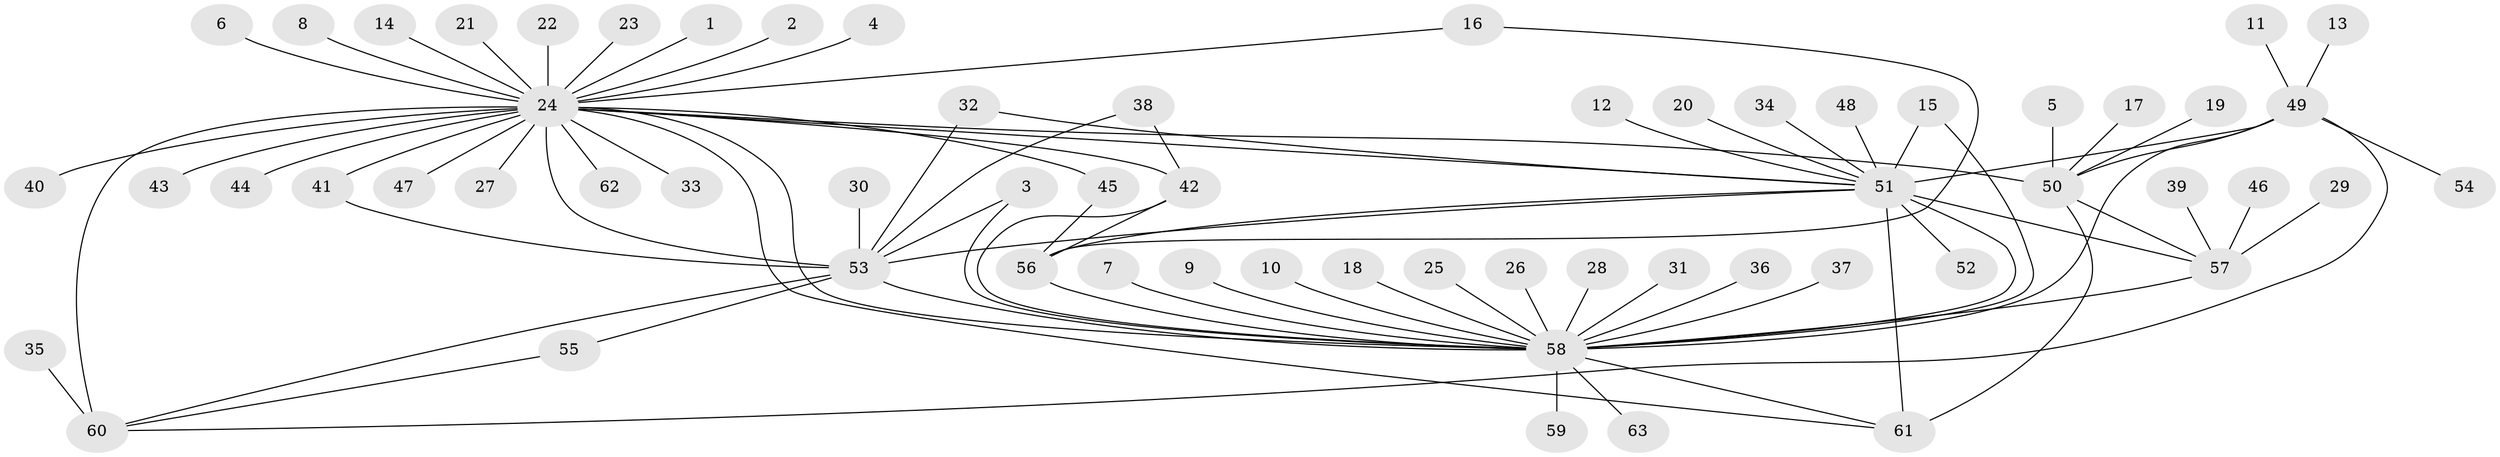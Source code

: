 // original degree distribution, {1: 0.5483870967741935, 32: 0.008064516129032258, 26: 0.008064516129032258, 14: 0.008064516129032258, 9: 0.024193548387096774, 2: 0.1935483870967742, 5: 0.04838709677419355, 7: 0.016129032258064516, 3: 0.08870967741935484, 6: 0.008064516129032258, 4: 0.04032258064516129, 8: 0.008064516129032258}
// Generated by graph-tools (version 1.1) at 2025/49/03/09/25 03:49:52]
// undirected, 63 vertices, 85 edges
graph export_dot {
graph [start="1"]
  node [color=gray90,style=filled];
  1;
  2;
  3;
  4;
  5;
  6;
  7;
  8;
  9;
  10;
  11;
  12;
  13;
  14;
  15;
  16;
  17;
  18;
  19;
  20;
  21;
  22;
  23;
  24;
  25;
  26;
  27;
  28;
  29;
  30;
  31;
  32;
  33;
  34;
  35;
  36;
  37;
  38;
  39;
  40;
  41;
  42;
  43;
  44;
  45;
  46;
  47;
  48;
  49;
  50;
  51;
  52;
  53;
  54;
  55;
  56;
  57;
  58;
  59;
  60;
  61;
  62;
  63;
  1 -- 24 [weight=1.0];
  2 -- 24 [weight=1.0];
  3 -- 53 [weight=1.0];
  3 -- 58 [weight=1.0];
  4 -- 24 [weight=1.0];
  5 -- 50 [weight=1.0];
  6 -- 24 [weight=1.0];
  7 -- 58 [weight=1.0];
  8 -- 24 [weight=1.0];
  9 -- 58 [weight=1.0];
  10 -- 58 [weight=1.0];
  11 -- 49 [weight=1.0];
  12 -- 51 [weight=1.0];
  13 -- 49 [weight=1.0];
  14 -- 24 [weight=1.0];
  15 -- 51 [weight=1.0];
  15 -- 58 [weight=1.0];
  16 -- 24 [weight=1.0];
  16 -- 56 [weight=1.0];
  17 -- 50 [weight=1.0];
  18 -- 58 [weight=1.0];
  19 -- 50 [weight=1.0];
  20 -- 51 [weight=1.0];
  21 -- 24 [weight=1.0];
  22 -- 24 [weight=1.0];
  23 -- 24 [weight=1.0];
  24 -- 27 [weight=1.0];
  24 -- 33 [weight=1.0];
  24 -- 40 [weight=1.0];
  24 -- 41 [weight=1.0];
  24 -- 42 [weight=1.0];
  24 -- 43 [weight=1.0];
  24 -- 44 [weight=1.0];
  24 -- 45 [weight=1.0];
  24 -- 47 [weight=1.0];
  24 -- 50 [weight=1.0];
  24 -- 51 [weight=1.0];
  24 -- 53 [weight=2.0];
  24 -- 58 [weight=2.0];
  24 -- 60 [weight=3.0];
  24 -- 61 [weight=1.0];
  24 -- 62 [weight=1.0];
  25 -- 58 [weight=1.0];
  26 -- 58 [weight=1.0];
  28 -- 58 [weight=1.0];
  29 -- 57 [weight=1.0];
  30 -- 53 [weight=1.0];
  31 -- 58 [weight=1.0];
  32 -- 51 [weight=1.0];
  32 -- 53 [weight=1.0];
  34 -- 51 [weight=1.0];
  35 -- 60 [weight=1.0];
  36 -- 58 [weight=1.0];
  37 -- 58 [weight=1.0];
  38 -- 42 [weight=1.0];
  38 -- 53 [weight=1.0];
  39 -- 57 [weight=1.0];
  41 -- 53 [weight=1.0];
  42 -- 56 [weight=1.0];
  42 -- 58 [weight=1.0];
  45 -- 56 [weight=1.0];
  46 -- 57 [weight=1.0];
  48 -- 51 [weight=1.0];
  49 -- 50 [weight=1.0];
  49 -- 51 [weight=1.0];
  49 -- 54 [weight=1.0];
  49 -- 58 [weight=1.0];
  49 -- 60 [weight=1.0];
  50 -- 57 [weight=1.0];
  50 -- 61 [weight=2.0];
  51 -- 52 [weight=1.0];
  51 -- 53 [weight=1.0];
  51 -- 56 [weight=1.0];
  51 -- 57 [weight=2.0];
  51 -- 58 [weight=3.0];
  51 -- 61 [weight=1.0];
  53 -- 55 [weight=1.0];
  53 -- 58 [weight=1.0];
  53 -- 60 [weight=1.0];
  55 -- 60 [weight=1.0];
  56 -- 58 [weight=1.0];
  57 -- 58 [weight=2.0];
  58 -- 59 [weight=2.0];
  58 -- 61 [weight=1.0];
  58 -- 63 [weight=1.0];
}
